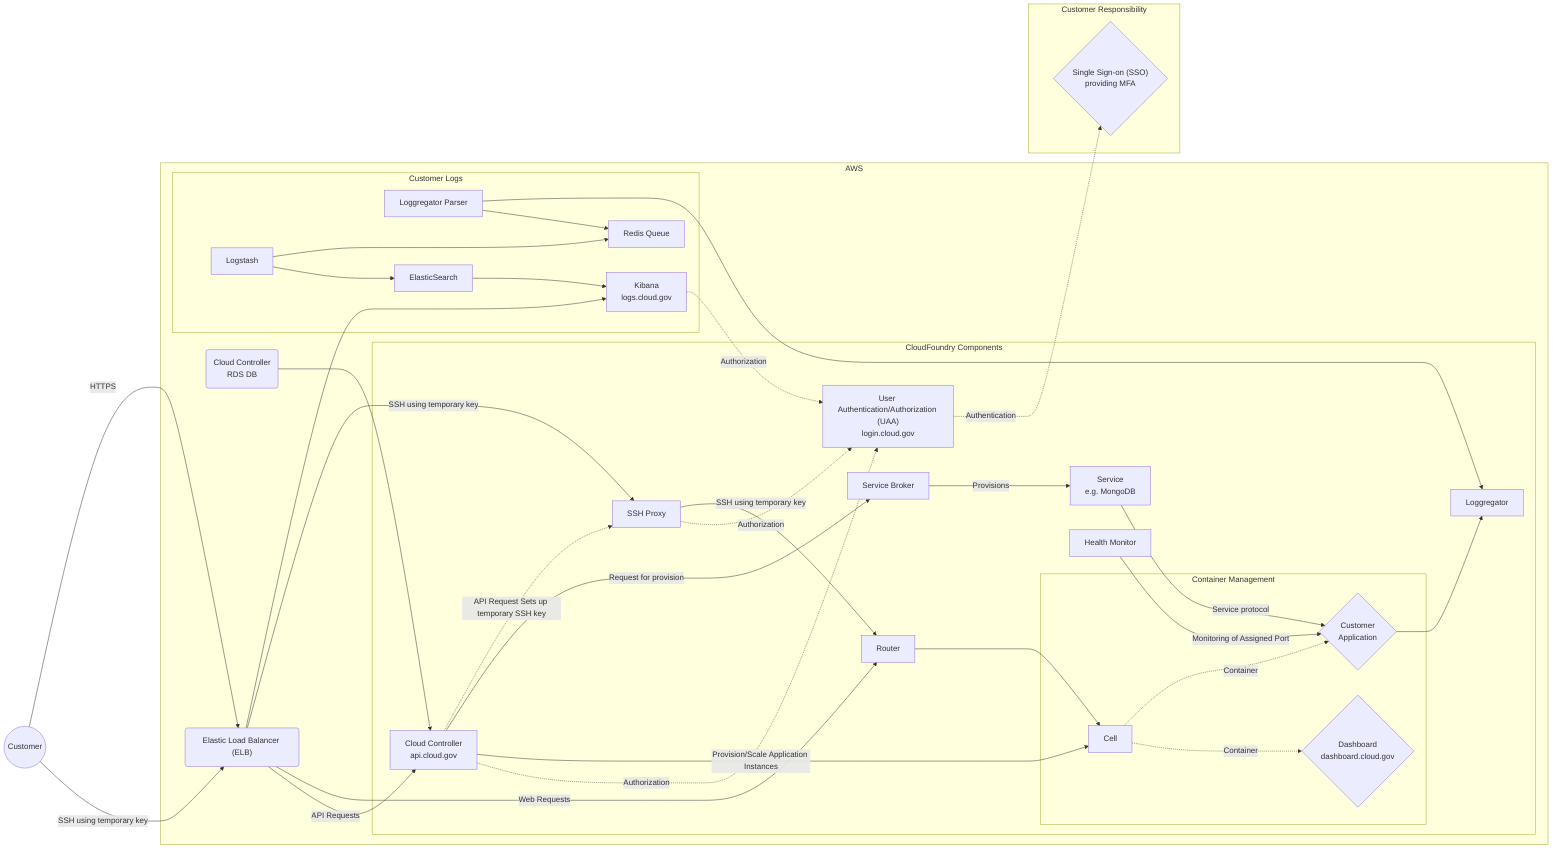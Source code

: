 %% title: 10-4.1 Customer Data Flow
%% description: Section 10 - System Environment - Figure 10-4.1 Customer Data Flow
graph LR
  subgraph AWS
    subgraph CloudFoundry Components
      subgraph Container Management
        Cell["Cell"]
        AppContainer{"Customer<br>Application"}
        Dashboard{Dashboard<br>dashboard.cloud.gov}
      end
      Router[Router]
      SSHProxy[SSH Proxy]
      UAA["User Authentication/Authorization (UAA)<br>login.cloud.gov"]
      CloudController[Cloud Controller<br>api.cloud.gov]
      ServiceBroker[Service Broker]
      Service["Service<br>e.g. MongoDB"]
      HM[Health Monitor]
      Loggregator[Loggregator]
    end
    subgraph Customer Logs
      Parser[Loggregator Parser]
      Q[Redis Queue]
      Logstash[Logstash]
      ES[ElasticSearch]
      Kibana[Kibana<br>logs.cloud.gov]
    end
    ELB("Elastic Load Balancer (ELB)")
    CloudControllerDB(Cloud Controller<br>RDS DB)
  end
  subgraph Customer Responsibility
    SAML{"Single Sign-on (SSO)<br>providing MFA"}
  end
  Customer((Customer))


  Router-->Cell
  SSHProxy--SSH using temporary key-->Router
  CloudController-.API Request Sets up temporary SSH key.->SSHProxy
  CloudController--Request for provision-->ServiceBroker
  CloudController--Provision/Scale Application Instances-->Cell
  CloudControllerDB-->CloudController
  ServiceBroker--Provisions-->Service
  Service--Service protocol-->AppContainer
  HM--Monitoring of Assigned Port-->AppContainer
  Cell-.Container.->AppContainer
  AppContainer-->Loggregator
  Cell-.Container.->Dashboard

  Parser-->Loggregator
  Parser-->Q
  Logstash-->Q
  Logstash-->ES
  ES-->Kibana

  Customer--HTTPS-->ELB
  Customer--SSH using temporary key-->ELB

  ELB --SSH using temporary key--> SSHProxy
  ELB --Web Requests--> Router
  ELB --API Requests--> CloudController
  ELB --> Kibana

  UAA-.Authentication.->SAML
  CloudController-.Authorization.->UAA
  SSHProxy-.Authorization.->UAA
  Kibana-.Authorization.->UAA